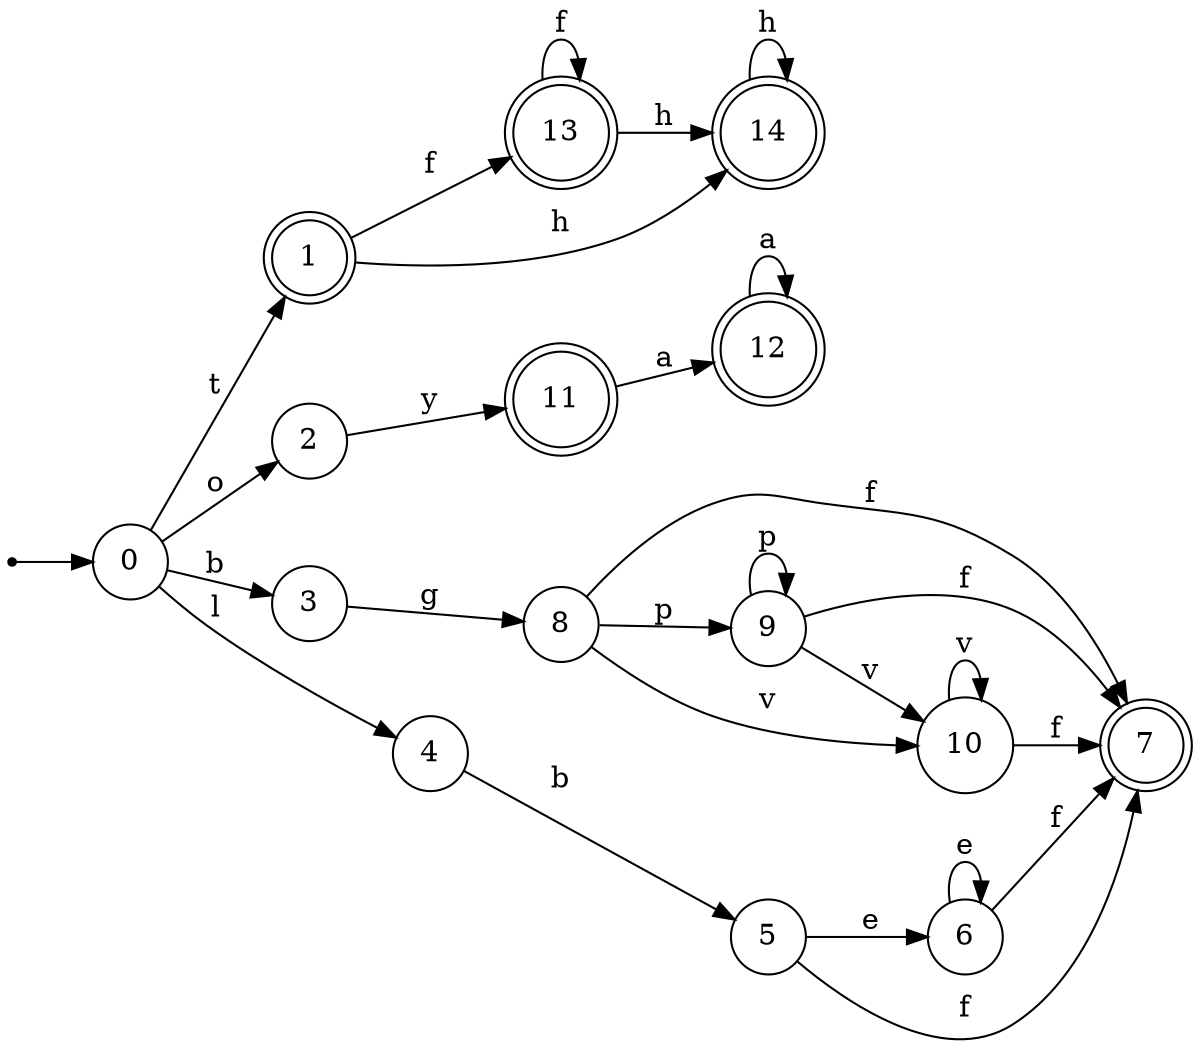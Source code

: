 digraph finite_state_machine {
rankdir=LR;
size="20,20";
node [shape = point]; "dummy0"
node [shape = circle]; "0";
"dummy0" -> "0";
node [shape = doublecircle]; "1";node [shape = circle]; "2";
node [shape = circle]; "3";
node [shape = circle]; "4";
node [shape = circle]; "5";
node [shape = circle]; "6";
node [shape = doublecircle]; "7";node [shape = circle]; "8";
node [shape = circle]; "9";
node [shape = circle]; "10";
node [shape = doublecircle]; "11";node [shape = doublecircle]; "12";node [shape = doublecircle]; "13";node [shape = doublecircle]; "14";"0" -> "1" [label = "t"];
 "0" -> "2" [label = "o"];
 "0" -> "3" [label = "b"];
 "0" -> "4" [label = "l"];
 "4" -> "5" [label = "b"];
 "5" -> "6" [label = "e"];
 "5" -> "7" [label = "f"];
 "6" -> "6" [label = "e"];
 "6" -> "7" [label = "f"];
 "3" -> "8" [label = "g"];
 "8" -> "9" [label = "p"];
 "8" -> "10" [label = "v"];
 "8" -> "7" [label = "f"];
 "10" -> "10" [label = "v"];
 "10" -> "7" [label = "f"];
 "9" -> "9" [label = "p"];
 "9" -> "10" [label = "v"];
 "9" -> "7" [label = "f"];
 "2" -> "11" [label = "y"];
 "11" -> "12" [label = "a"];
 "12" -> "12" [label = "a"];
 "1" -> "13" [label = "f"];
 "1" -> "14" [label = "h"];
 "14" -> "14" [label = "h"];
 "13" -> "13" [label = "f"];
 "13" -> "14" [label = "h"];
 }
